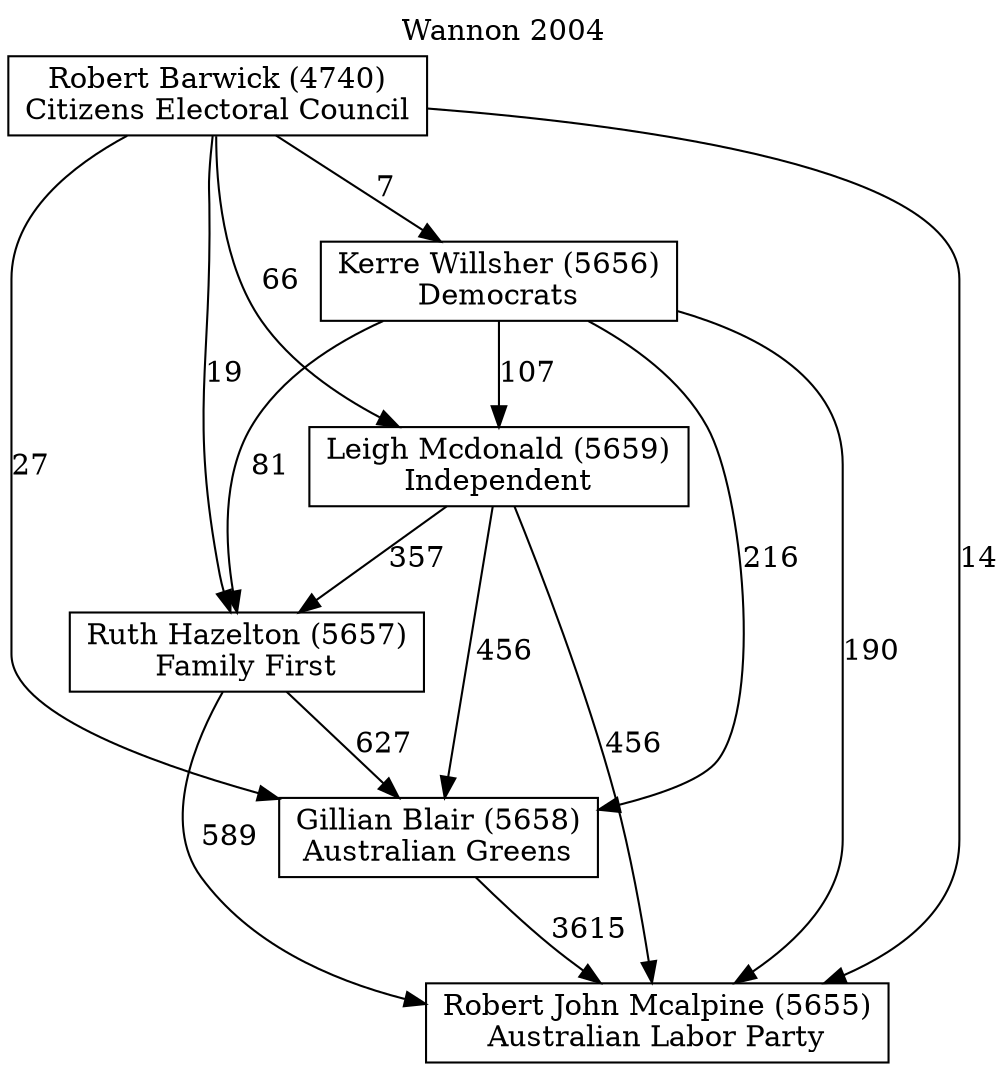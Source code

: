 // House preference flow
digraph "Robert John Mcalpine (5655)_Wannon_2004" {
	graph [label="Wannon 2004" labelloc=t mclimit=10]
	node [shape=box]
	"Gillian Blair (5658)" [label="Gillian Blair (5658)
Australian Greens"]
	"Kerre Willsher (5656)" [label="Kerre Willsher (5656)
Democrats"]
	"Leigh Mcdonald (5659)" [label="Leigh Mcdonald (5659)
Independent"]
	"Robert Barwick (4740)" [label="Robert Barwick (4740)
Citizens Electoral Council"]
	"Robert John Mcalpine (5655)" [label="Robert John Mcalpine (5655)
Australian Labor Party"]
	"Ruth Hazelton (5657)" [label="Ruth Hazelton (5657)
Family First"]
	"Gillian Blair (5658)" -> "Robert John Mcalpine (5655)" [label=3615]
	"Kerre Willsher (5656)" -> "Gillian Blair (5658)" [label=216]
	"Kerre Willsher (5656)" -> "Leigh Mcdonald (5659)" [label=107]
	"Kerre Willsher (5656)" -> "Robert John Mcalpine (5655)" [label=190]
	"Kerre Willsher (5656)" -> "Ruth Hazelton (5657)" [label=81]
	"Leigh Mcdonald (5659)" -> "Gillian Blair (5658)" [label=456]
	"Leigh Mcdonald (5659)" -> "Robert John Mcalpine (5655)" [label=456]
	"Leigh Mcdonald (5659)" -> "Ruth Hazelton (5657)" [label=357]
	"Robert Barwick (4740)" -> "Gillian Blair (5658)" [label=27]
	"Robert Barwick (4740)" -> "Kerre Willsher (5656)" [label=7]
	"Robert Barwick (4740)" -> "Leigh Mcdonald (5659)" [label=66]
	"Robert Barwick (4740)" -> "Robert John Mcalpine (5655)" [label=14]
	"Robert Barwick (4740)" -> "Ruth Hazelton (5657)" [label=19]
	"Ruth Hazelton (5657)" -> "Gillian Blair (5658)" [label=627]
	"Ruth Hazelton (5657)" -> "Robert John Mcalpine (5655)" [label=589]
}
